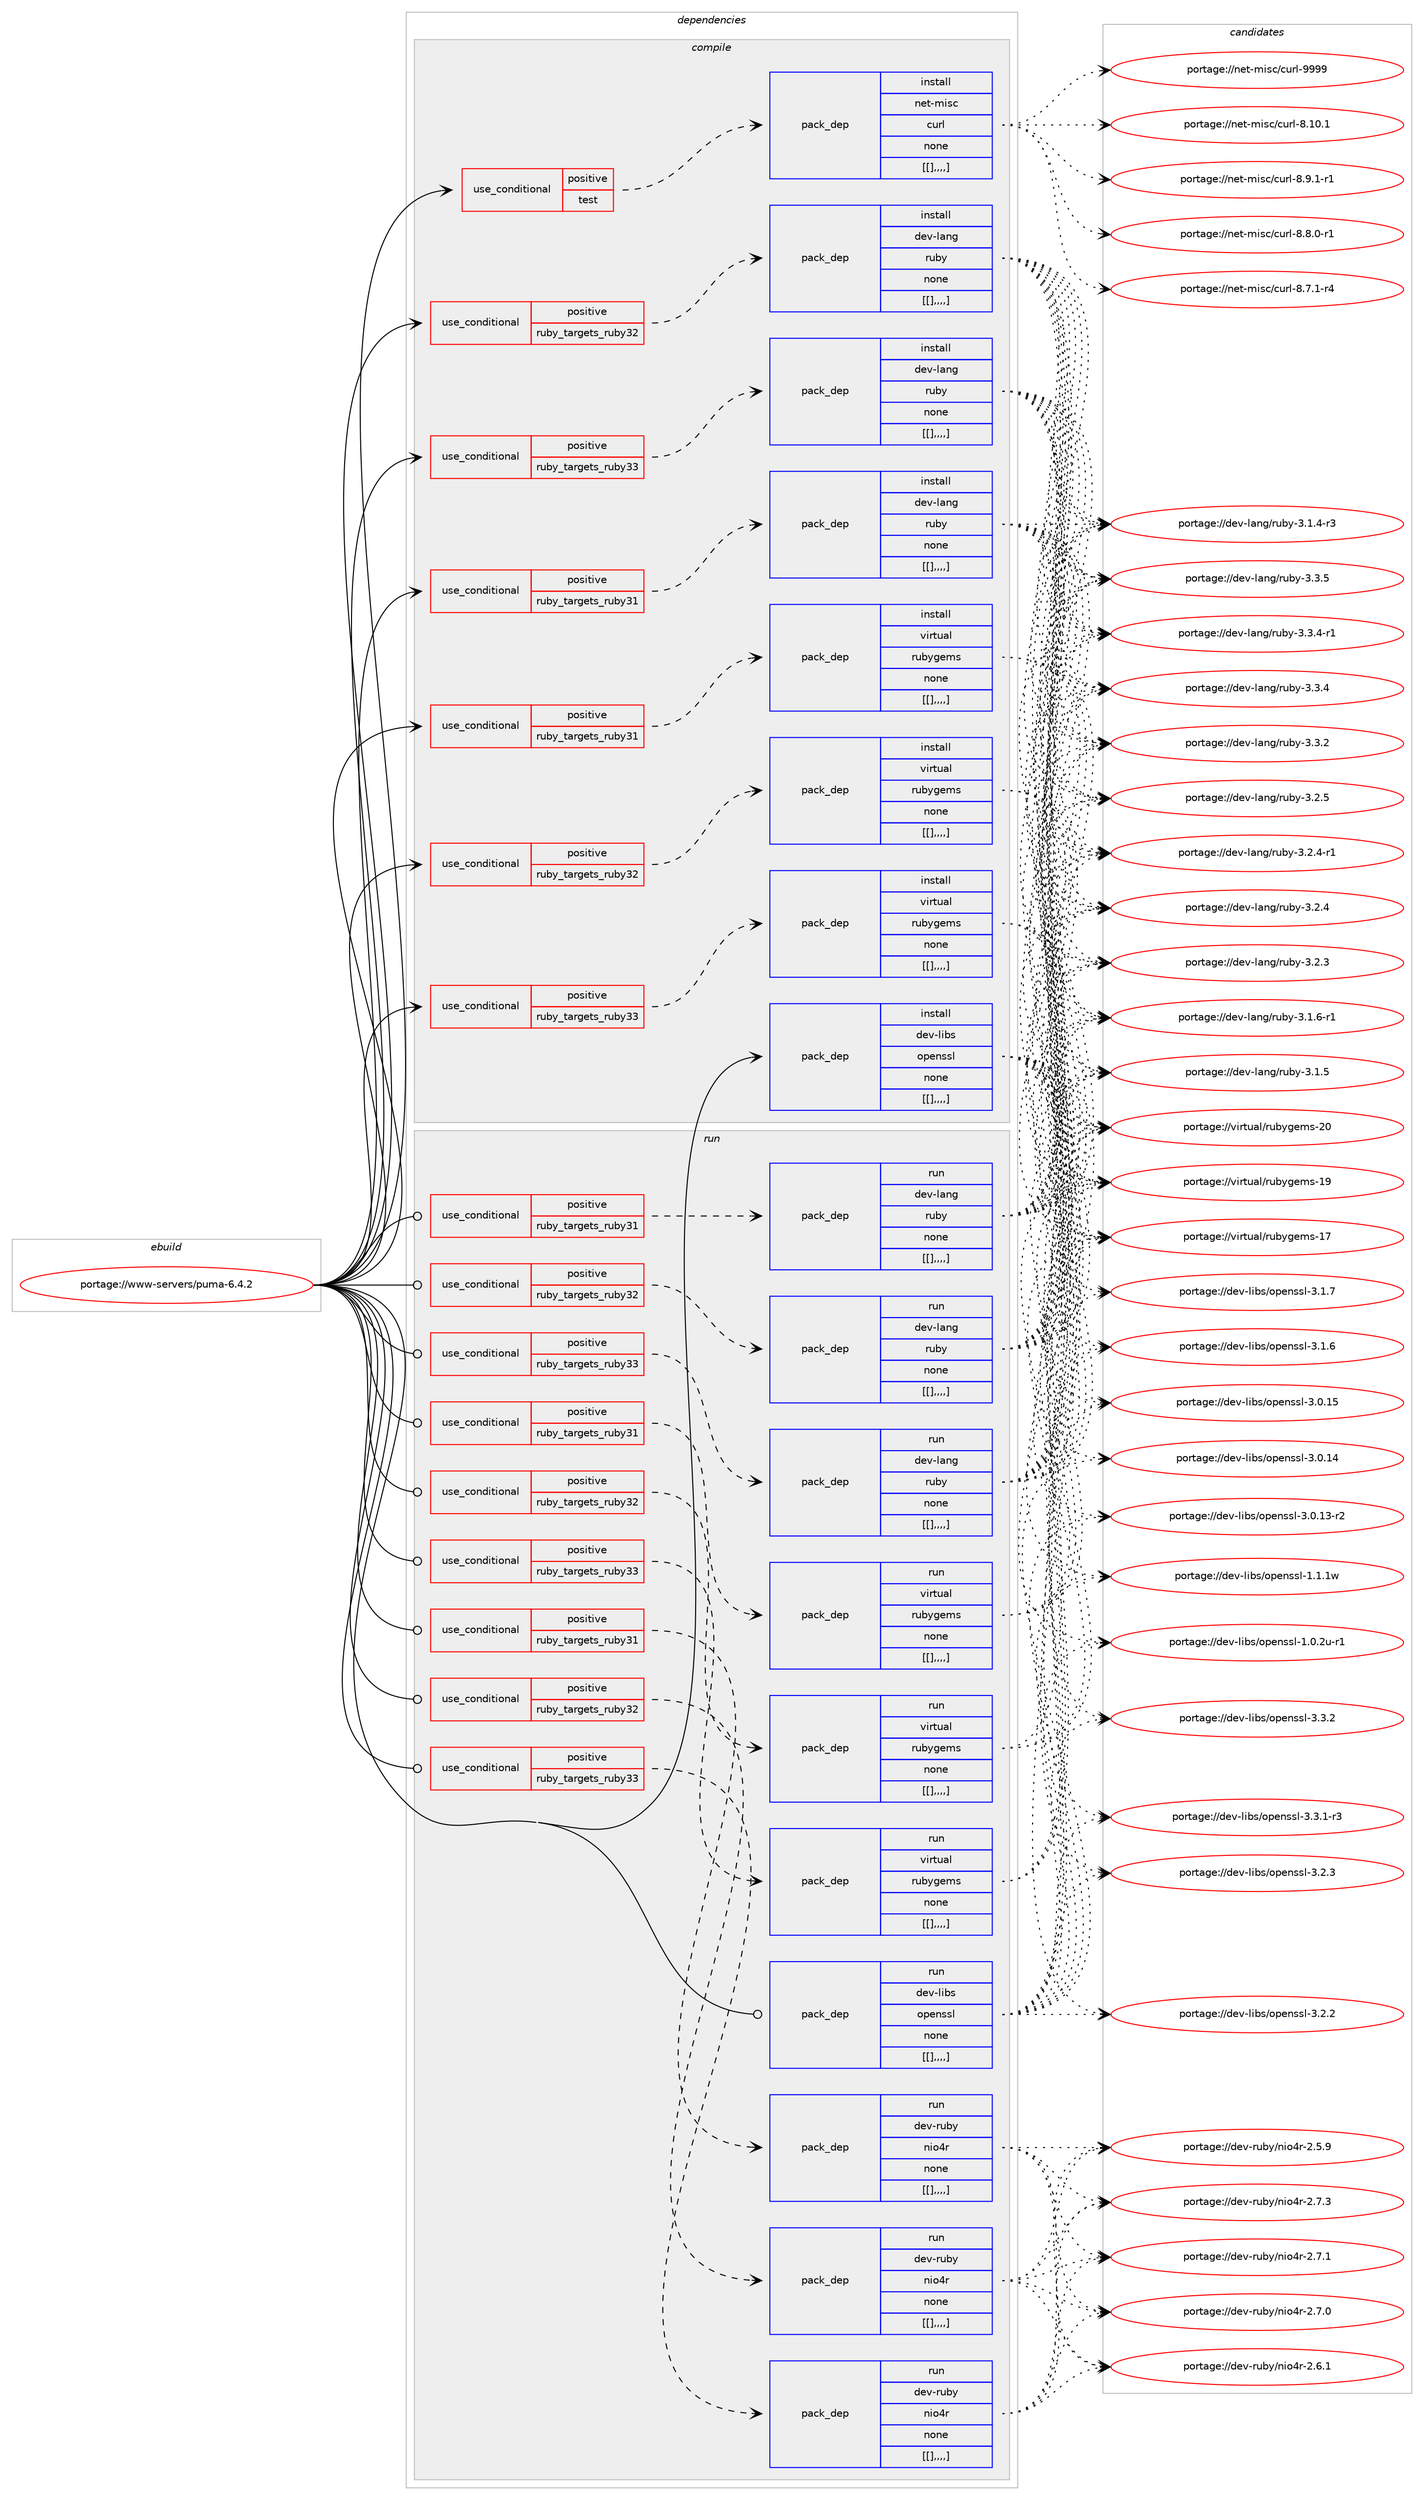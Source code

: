 digraph prolog {

# *************
# Graph options
# *************

newrank=true;
concentrate=true;
compound=true;
graph [rankdir=LR,fontname=Helvetica,fontsize=10,ranksep=1.5];#, ranksep=2.5, nodesep=0.2];
edge  [arrowhead=vee];
node  [fontname=Helvetica,fontsize=10];

# **********
# The ebuild
# **********

subgraph cluster_leftcol {
color=gray;
label=<<i>ebuild</i>>;
id [label="portage://www-servers/puma-6.4.2", color=red, width=4, href="../www-servers/puma-6.4.2.svg"];
}

# ****************
# The dependencies
# ****************

subgraph cluster_midcol {
color=gray;
label=<<i>dependencies</i>>;
subgraph cluster_compile {
fillcolor="#eeeeee";
style=filled;
label=<<i>compile</i>>;
subgraph cond126258 {
dependency467901 [label=<<TABLE BORDER="0" CELLBORDER="1" CELLSPACING="0" CELLPADDING="4"><TR><TD ROWSPAN="3" CELLPADDING="10">use_conditional</TD></TR><TR><TD>positive</TD></TR><TR><TD>ruby_targets_ruby31</TD></TR></TABLE>>, shape=none, color=red];
subgraph pack338246 {
dependency467902 [label=<<TABLE BORDER="0" CELLBORDER="1" CELLSPACING="0" CELLPADDING="4" WIDTH="220"><TR><TD ROWSPAN="6" CELLPADDING="30">pack_dep</TD></TR><TR><TD WIDTH="110">install</TD></TR><TR><TD>dev-lang</TD></TR><TR><TD>ruby</TD></TR><TR><TD>none</TD></TR><TR><TD>[[],,,,]</TD></TR></TABLE>>, shape=none, color=blue];
}
dependency467901:e -> dependency467902:w [weight=20,style="dashed",arrowhead="vee"];
}
id:e -> dependency467901:w [weight=20,style="solid",arrowhead="vee"];
subgraph cond126259 {
dependency467903 [label=<<TABLE BORDER="0" CELLBORDER="1" CELLSPACING="0" CELLPADDING="4"><TR><TD ROWSPAN="3" CELLPADDING="10">use_conditional</TD></TR><TR><TD>positive</TD></TR><TR><TD>ruby_targets_ruby31</TD></TR></TABLE>>, shape=none, color=red];
subgraph pack338247 {
dependency467904 [label=<<TABLE BORDER="0" CELLBORDER="1" CELLSPACING="0" CELLPADDING="4" WIDTH="220"><TR><TD ROWSPAN="6" CELLPADDING="30">pack_dep</TD></TR><TR><TD WIDTH="110">install</TD></TR><TR><TD>virtual</TD></TR><TR><TD>rubygems</TD></TR><TR><TD>none</TD></TR><TR><TD>[[],,,,]</TD></TR></TABLE>>, shape=none, color=blue];
}
dependency467903:e -> dependency467904:w [weight=20,style="dashed",arrowhead="vee"];
}
id:e -> dependency467903:w [weight=20,style="solid",arrowhead="vee"];
subgraph cond126260 {
dependency467905 [label=<<TABLE BORDER="0" CELLBORDER="1" CELLSPACING="0" CELLPADDING="4"><TR><TD ROWSPAN="3" CELLPADDING="10">use_conditional</TD></TR><TR><TD>positive</TD></TR><TR><TD>ruby_targets_ruby32</TD></TR></TABLE>>, shape=none, color=red];
subgraph pack338248 {
dependency467906 [label=<<TABLE BORDER="0" CELLBORDER="1" CELLSPACING="0" CELLPADDING="4" WIDTH="220"><TR><TD ROWSPAN="6" CELLPADDING="30">pack_dep</TD></TR><TR><TD WIDTH="110">install</TD></TR><TR><TD>dev-lang</TD></TR><TR><TD>ruby</TD></TR><TR><TD>none</TD></TR><TR><TD>[[],,,,]</TD></TR></TABLE>>, shape=none, color=blue];
}
dependency467905:e -> dependency467906:w [weight=20,style="dashed",arrowhead="vee"];
}
id:e -> dependency467905:w [weight=20,style="solid",arrowhead="vee"];
subgraph cond126261 {
dependency467907 [label=<<TABLE BORDER="0" CELLBORDER="1" CELLSPACING="0" CELLPADDING="4"><TR><TD ROWSPAN="3" CELLPADDING="10">use_conditional</TD></TR><TR><TD>positive</TD></TR><TR><TD>ruby_targets_ruby32</TD></TR></TABLE>>, shape=none, color=red];
subgraph pack338249 {
dependency467908 [label=<<TABLE BORDER="0" CELLBORDER="1" CELLSPACING="0" CELLPADDING="4" WIDTH="220"><TR><TD ROWSPAN="6" CELLPADDING="30">pack_dep</TD></TR><TR><TD WIDTH="110">install</TD></TR><TR><TD>virtual</TD></TR><TR><TD>rubygems</TD></TR><TR><TD>none</TD></TR><TR><TD>[[],,,,]</TD></TR></TABLE>>, shape=none, color=blue];
}
dependency467907:e -> dependency467908:w [weight=20,style="dashed",arrowhead="vee"];
}
id:e -> dependency467907:w [weight=20,style="solid",arrowhead="vee"];
subgraph cond126262 {
dependency467909 [label=<<TABLE BORDER="0" CELLBORDER="1" CELLSPACING="0" CELLPADDING="4"><TR><TD ROWSPAN="3" CELLPADDING="10">use_conditional</TD></TR><TR><TD>positive</TD></TR><TR><TD>ruby_targets_ruby33</TD></TR></TABLE>>, shape=none, color=red];
subgraph pack338250 {
dependency467910 [label=<<TABLE BORDER="0" CELLBORDER="1" CELLSPACING="0" CELLPADDING="4" WIDTH="220"><TR><TD ROWSPAN="6" CELLPADDING="30">pack_dep</TD></TR><TR><TD WIDTH="110">install</TD></TR><TR><TD>dev-lang</TD></TR><TR><TD>ruby</TD></TR><TR><TD>none</TD></TR><TR><TD>[[],,,,]</TD></TR></TABLE>>, shape=none, color=blue];
}
dependency467909:e -> dependency467910:w [weight=20,style="dashed",arrowhead="vee"];
}
id:e -> dependency467909:w [weight=20,style="solid",arrowhead="vee"];
subgraph cond126263 {
dependency467911 [label=<<TABLE BORDER="0" CELLBORDER="1" CELLSPACING="0" CELLPADDING="4"><TR><TD ROWSPAN="3" CELLPADDING="10">use_conditional</TD></TR><TR><TD>positive</TD></TR><TR><TD>ruby_targets_ruby33</TD></TR></TABLE>>, shape=none, color=red];
subgraph pack338251 {
dependency467912 [label=<<TABLE BORDER="0" CELLBORDER="1" CELLSPACING="0" CELLPADDING="4" WIDTH="220"><TR><TD ROWSPAN="6" CELLPADDING="30">pack_dep</TD></TR><TR><TD WIDTH="110">install</TD></TR><TR><TD>virtual</TD></TR><TR><TD>rubygems</TD></TR><TR><TD>none</TD></TR><TR><TD>[[],,,,]</TD></TR></TABLE>>, shape=none, color=blue];
}
dependency467911:e -> dependency467912:w [weight=20,style="dashed",arrowhead="vee"];
}
id:e -> dependency467911:w [weight=20,style="solid",arrowhead="vee"];
subgraph cond126264 {
dependency467913 [label=<<TABLE BORDER="0" CELLBORDER="1" CELLSPACING="0" CELLPADDING="4"><TR><TD ROWSPAN="3" CELLPADDING="10">use_conditional</TD></TR><TR><TD>positive</TD></TR><TR><TD>test</TD></TR></TABLE>>, shape=none, color=red];
subgraph pack338252 {
dependency467914 [label=<<TABLE BORDER="0" CELLBORDER="1" CELLSPACING="0" CELLPADDING="4" WIDTH="220"><TR><TD ROWSPAN="6" CELLPADDING="30">pack_dep</TD></TR><TR><TD WIDTH="110">install</TD></TR><TR><TD>net-misc</TD></TR><TR><TD>curl</TD></TR><TR><TD>none</TD></TR><TR><TD>[[],,,,]</TD></TR></TABLE>>, shape=none, color=blue];
}
dependency467913:e -> dependency467914:w [weight=20,style="dashed",arrowhead="vee"];
}
id:e -> dependency467913:w [weight=20,style="solid",arrowhead="vee"];
subgraph pack338253 {
dependency467915 [label=<<TABLE BORDER="0" CELLBORDER="1" CELLSPACING="0" CELLPADDING="4" WIDTH="220"><TR><TD ROWSPAN="6" CELLPADDING="30">pack_dep</TD></TR><TR><TD WIDTH="110">install</TD></TR><TR><TD>dev-libs</TD></TR><TR><TD>openssl</TD></TR><TR><TD>none</TD></TR><TR><TD>[[],,,,]</TD></TR></TABLE>>, shape=none, color=blue];
}
id:e -> dependency467915:w [weight=20,style="solid",arrowhead="vee"];
}
subgraph cluster_compileandrun {
fillcolor="#eeeeee";
style=filled;
label=<<i>compile and run</i>>;
}
subgraph cluster_run {
fillcolor="#eeeeee";
style=filled;
label=<<i>run</i>>;
subgraph cond126265 {
dependency467916 [label=<<TABLE BORDER="0" CELLBORDER="1" CELLSPACING="0" CELLPADDING="4"><TR><TD ROWSPAN="3" CELLPADDING="10">use_conditional</TD></TR><TR><TD>positive</TD></TR><TR><TD>ruby_targets_ruby31</TD></TR></TABLE>>, shape=none, color=red];
subgraph pack338254 {
dependency467917 [label=<<TABLE BORDER="0" CELLBORDER="1" CELLSPACING="0" CELLPADDING="4" WIDTH="220"><TR><TD ROWSPAN="6" CELLPADDING="30">pack_dep</TD></TR><TR><TD WIDTH="110">run</TD></TR><TR><TD>dev-lang</TD></TR><TR><TD>ruby</TD></TR><TR><TD>none</TD></TR><TR><TD>[[],,,,]</TD></TR></TABLE>>, shape=none, color=blue];
}
dependency467916:e -> dependency467917:w [weight=20,style="dashed",arrowhead="vee"];
}
id:e -> dependency467916:w [weight=20,style="solid",arrowhead="odot"];
subgraph cond126266 {
dependency467918 [label=<<TABLE BORDER="0" CELLBORDER="1" CELLSPACING="0" CELLPADDING="4"><TR><TD ROWSPAN="3" CELLPADDING="10">use_conditional</TD></TR><TR><TD>positive</TD></TR><TR><TD>ruby_targets_ruby31</TD></TR></TABLE>>, shape=none, color=red];
subgraph pack338255 {
dependency467919 [label=<<TABLE BORDER="0" CELLBORDER="1" CELLSPACING="0" CELLPADDING="4" WIDTH="220"><TR><TD ROWSPAN="6" CELLPADDING="30">pack_dep</TD></TR><TR><TD WIDTH="110">run</TD></TR><TR><TD>dev-ruby</TD></TR><TR><TD>nio4r</TD></TR><TR><TD>none</TD></TR><TR><TD>[[],,,,]</TD></TR></TABLE>>, shape=none, color=blue];
}
dependency467918:e -> dependency467919:w [weight=20,style="dashed",arrowhead="vee"];
}
id:e -> dependency467918:w [weight=20,style="solid",arrowhead="odot"];
subgraph cond126267 {
dependency467920 [label=<<TABLE BORDER="0" CELLBORDER="1" CELLSPACING="0" CELLPADDING="4"><TR><TD ROWSPAN="3" CELLPADDING="10">use_conditional</TD></TR><TR><TD>positive</TD></TR><TR><TD>ruby_targets_ruby31</TD></TR></TABLE>>, shape=none, color=red];
subgraph pack338256 {
dependency467921 [label=<<TABLE BORDER="0" CELLBORDER="1" CELLSPACING="0" CELLPADDING="4" WIDTH="220"><TR><TD ROWSPAN="6" CELLPADDING="30">pack_dep</TD></TR><TR><TD WIDTH="110">run</TD></TR><TR><TD>virtual</TD></TR><TR><TD>rubygems</TD></TR><TR><TD>none</TD></TR><TR><TD>[[],,,,]</TD></TR></TABLE>>, shape=none, color=blue];
}
dependency467920:e -> dependency467921:w [weight=20,style="dashed",arrowhead="vee"];
}
id:e -> dependency467920:w [weight=20,style="solid",arrowhead="odot"];
subgraph cond126268 {
dependency467922 [label=<<TABLE BORDER="0" CELLBORDER="1" CELLSPACING="0" CELLPADDING="4"><TR><TD ROWSPAN="3" CELLPADDING="10">use_conditional</TD></TR><TR><TD>positive</TD></TR><TR><TD>ruby_targets_ruby32</TD></TR></TABLE>>, shape=none, color=red];
subgraph pack338257 {
dependency467923 [label=<<TABLE BORDER="0" CELLBORDER="1" CELLSPACING="0" CELLPADDING="4" WIDTH="220"><TR><TD ROWSPAN="6" CELLPADDING="30">pack_dep</TD></TR><TR><TD WIDTH="110">run</TD></TR><TR><TD>dev-lang</TD></TR><TR><TD>ruby</TD></TR><TR><TD>none</TD></TR><TR><TD>[[],,,,]</TD></TR></TABLE>>, shape=none, color=blue];
}
dependency467922:e -> dependency467923:w [weight=20,style="dashed",arrowhead="vee"];
}
id:e -> dependency467922:w [weight=20,style="solid",arrowhead="odot"];
subgraph cond126269 {
dependency467924 [label=<<TABLE BORDER="0" CELLBORDER="1" CELLSPACING="0" CELLPADDING="4"><TR><TD ROWSPAN="3" CELLPADDING="10">use_conditional</TD></TR><TR><TD>positive</TD></TR><TR><TD>ruby_targets_ruby32</TD></TR></TABLE>>, shape=none, color=red];
subgraph pack338258 {
dependency467925 [label=<<TABLE BORDER="0" CELLBORDER="1" CELLSPACING="0" CELLPADDING="4" WIDTH="220"><TR><TD ROWSPAN="6" CELLPADDING="30">pack_dep</TD></TR><TR><TD WIDTH="110">run</TD></TR><TR><TD>dev-ruby</TD></TR><TR><TD>nio4r</TD></TR><TR><TD>none</TD></TR><TR><TD>[[],,,,]</TD></TR></TABLE>>, shape=none, color=blue];
}
dependency467924:e -> dependency467925:w [weight=20,style="dashed",arrowhead="vee"];
}
id:e -> dependency467924:w [weight=20,style="solid",arrowhead="odot"];
subgraph cond126270 {
dependency467926 [label=<<TABLE BORDER="0" CELLBORDER="1" CELLSPACING="0" CELLPADDING="4"><TR><TD ROWSPAN="3" CELLPADDING="10">use_conditional</TD></TR><TR><TD>positive</TD></TR><TR><TD>ruby_targets_ruby32</TD></TR></TABLE>>, shape=none, color=red];
subgraph pack338259 {
dependency467927 [label=<<TABLE BORDER="0" CELLBORDER="1" CELLSPACING="0" CELLPADDING="4" WIDTH="220"><TR><TD ROWSPAN="6" CELLPADDING="30">pack_dep</TD></TR><TR><TD WIDTH="110">run</TD></TR><TR><TD>virtual</TD></TR><TR><TD>rubygems</TD></TR><TR><TD>none</TD></TR><TR><TD>[[],,,,]</TD></TR></TABLE>>, shape=none, color=blue];
}
dependency467926:e -> dependency467927:w [weight=20,style="dashed",arrowhead="vee"];
}
id:e -> dependency467926:w [weight=20,style="solid",arrowhead="odot"];
subgraph cond126271 {
dependency467928 [label=<<TABLE BORDER="0" CELLBORDER="1" CELLSPACING="0" CELLPADDING="4"><TR><TD ROWSPAN="3" CELLPADDING="10">use_conditional</TD></TR><TR><TD>positive</TD></TR><TR><TD>ruby_targets_ruby33</TD></TR></TABLE>>, shape=none, color=red];
subgraph pack338260 {
dependency467929 [label=<<TABLE BORDER="0" CELLBORDER="1" CELLSPACING="0" CELLPADDING="4" WIDTH="220"><TR><TD ROWSPAN="6" CELLPADDING="30">pack_dep</TD></TR><TR><TD WIDTH="110">run</TD></TR><TR><TD>dev-lang</TD></TR><TR><TD>ruby</TD></TR><TR><TD>none</TD></TR><TR><TD>[[],,,,]</TD></TR></TABLE>>, shape=none, color=blue];
}
dependency467928:e -> dependency467929:w [weight=20,style="dashed",arrowhead="vee"];
}
id:e -> dependency467928:w [weight=20,style="solid",arrowhead="odot"];
subgraph cond126272 {
dependency467930 [label=<<TABLE BORDER="0" CELLBORDER="1" CELLSPACING="0" CELLPADDING="4"><TR><TD ROWSPAN="3" CELLPADDING="10">use_conditional</TD></TR><TR><TD>positive</TD></TR><TR><TD>ruby_targets_ruby33</TD></TR></TABLE>>, shape=none, color=red];
subgraph pack338261 {
dependency467931 [label=<<TABLE BORDER="0" CELLBORDER="1" CELLSPACING="0" CELLPADDING="4" WIDTH="220"><TR><TD ROWSPAN="6" CELLPADDING="30">pack_dep</TD></TR><TR><TD WIDTH="110">run</TD></TR><TR><TD>dev-ruby</TD></TR><TR><TD>nio4r</TD></TR><TR><TD>none</TD></TR><TR><TD>[[],,,,]</TD></TR></TABLE>>, shape=none, color=blue];
}
dependency467930:e -> dependency467931:w [weight=20,style="dashed",arrowhead="vee"];
}
id:e -> dependency467930:w [weight=20,style="solid",arrowhead="odot"];
subgraph cond126273 {
dependency467932 [label=<<TABLE BORDER="0" CELLBORDER="1" CELLSPACING="0" CELLPADDING="4"><TR><TD ROWSPAN="3" CELLPADDING="10">use_conditional</TD></TR><TR><TD>positive</TD></TR><TR><TD>ruby_targets_ruby33</TD></TR></TABLE>>, shape=none, color=red];
subgraph pack338262 {
dependency467933 [label=<<TABLE BORDER="0" CELLBORDER="1" CELLSPACING="0" CELLPADDING="4" WIDTH="220"><TR><TD ROWSPAN="6" CELLPADDING="30">pack_dep</TD></TR><TR><TD WIDTH="110">run</TD></TR><TR><TD>virtual</TD></TR><TR><TD>rubygems</TD></TR><TR><TD>none</TD></TR><TR><TD>[[],,,,]</TD></TR></TABLE>>, shape=none, color=blue];
}
dependency467932:e -> dependency467933:w [weight=20,style="dashed",arrowhead="vee"];
}
id:e -> dependency467932:w [weight=20,style="solid",arrowhead="odot"];
subgraph pack338263 {
dependency467934 [label=<<TABLE BORDER="0" CELLBORDER="1" CELLSPACING="0" CELLPADDING="4" WIDTH="220"><TR><TD ROWSPAN="6" CELLPADDING="30">pack_dep</TD></TR><TR><TD WIDTH="110">run</TD></TR><TR><TD>dev-libs</TD></TR><TR><TD>openssl</TD></TR><TR><TD>none</TD></TR><TR><TD>[[],,,,]</TD></TR></TABLE>>, shape=none, color=blue];
}
id:e -> dependency467934:w [weight=20,style="solid",arrowhead="odot"];
}
}

# **************
# The candidates
# **************

subgraph cluster_choices {
rank=same;
color=gray;
label=<<i>candidates</i>>;

subgraph choice338246 {
color=black;
nodesep=1;
choice10010111845108971101034711411798121455146514653 [label="portage://dev-lang/ruby-3.3.5", color=red, width=4,href="../dev-lang/ruby-3.3.5.svg"];
choice100101118451089711010347114117981214551465146524511449 [label="portage://dev-lang/ruby-3.3.4-r1", color=red, width=4,href="../dev-lang/ruby-3.3.4-r1.svg"];
choice10010111845108971101034711411798121455146514652 [label="portage://dev-lang/ruby-3.3.4", color=red, width=4,href="../dev-lang/ruby-3.3.4.svg"];
choice10010111845108971101034711411798121455146514650 [label="portage://dev-lang/ruby-3.3.2", color=red, width=4,href="../dev-lang/ruby-3.3.2.svg"];
choice10010111845108971101034711411798121455146504653 [label="portage://dev-lang/ruby-3.2.5", color=red, width=4,href="../dev-lang/ruby-3.2.5.svg"];
choice100101118451089711010347114117981214551465046524511449 [label="portage://dev-lang/ruby-3.2.4-r1", color=red, width=4,href="../dev-lang/ruby-3.2.4-r1.svg"];
choice10010111845108971101034711411798121455146504652 [label="portage://dev-lang/ruby-3.2.4", color=red, width=4,href="../dev-lang/ruby-3.2.4.svg"];
choice10010111845108971101034711411798121455146504651 [label="portage://dev-lang/ruby-3.2.3", color=red, width=4,href="../dev-lang/ruby-3.2.3.svg"];
choice100101118451089711010347114117981214551464946544511449 [label="portage://dev-lang/ruby-3.1.6-r1", color=red, width=4,href="../dev-lang/ruby-3.1.6-r1.svg"];
choice10010111845108971101034711411798121455146494653 [label="portage://dev-lang/ruby-3.1.5", color=red, width=4,href="../dev-lang/ruby-3.1.5.svg"];
choice100101118451089711010347114117981214551464946524511451 [label="portage://dev-lang/ruby-3.1.4-r3", color=red, width=4,href="../dev-lang/ruby-3.1.4-r3.svg"];
dependency467902:e -> choice10010111845108971101034711411798121455146514653:w [style=dotted,weight="100"];
dependency467902:e -> choice100101118451089711010347114117981214551465146524511449:w [style=dotted,weight="100"];
dependency467902:e -> choice10010111845108971101034711411798121455146514652:w [style=dotted,weight="100"];
dependency467902:e -> choice10010111845108971101034711411798121455146514650:w [style=dotted,weight="100"];
dependency467902:e -> choice10010111845108971101034711411798121455146504653:w [style=dotted,weight="100"];
dependency467902:e -> choice100101118451089711010347114117981214551465046524511449:w [style=dotted,weight="100"];
dependency467902:e -> choice10010111845108971101034711411798121455146504652:w [style=dotted,weight="100"];
dependency467902:e -> choice10010111845108971101034711411798121455146504651:w [style=dotted,weight="100"];
dependency467902:e -> choice100101118451089711010347114117981214551464946544511449:w [style=dotted,weight="100"];
dependency467902:e -> choice10010111845108971101034711411798121455146494653:w [style=dotted,weight="100"];
dependency467902:e -> choice100101118451089711010347114117981214551464946524511451:w [style=dotted,weight="100"];
}
subgraph choice338247 {
color=black;
nodesep=1;
choice118105114116117971084711411798121103101109115455048 [label="portage://virtual/rubygems-20", color=red, width=4,href="../virtual/rubygems-20.svg"];
choice118105114116117971084711411798121103101109115454957 [label="portage://virtual/rubygems-19", color=red, width=4,href="../virtual/rubygems-19.svg"];
choice118105114116117971084711411798121103101109115454955 [label="portage://virtual/rubygems-17", color=red, width=4,href="../virtual/rubygems-17.svg"];
dependency467904:e -> choice118105114116117971084711411798121103101109115455048:w [style=dotted,weight="100"];
dependency467904:e -> choice118105114116117971084711411798121103101109115454957:w [style=dotted,weight="100"];
dependency467904:e -> choice118105114116117971084711411798121103101109115454955:w [style=dotted,weight="100"];
}
subgraph choice338248 {
color=black;
nodesep=1;
choice10010111845108971101034711411798121455146514653 [label="portage://dev-lang/ruby-3.3.5", color=red, width=4,href="../dev-lang/ruby-3.3.5.svg"];
choice100101118451089711010347114117981214551465146524511449 [label="portage://dev-lang/ruby-3.3.4-r1", color=red, width=4,href="../dev-lang/ruby-3.3.4-r1.svg"];
choice10010111845108971101034711411798121455146514652 [label="portage://dev-lang/ruby-3.3.4", color=red, width=4,href="../dev-lang/ruby-3.3.4.svg"];
choice10010111845108971101034711411798121455146514650 [label="portage://dev-lang/ruby-3.3.2", color=red, width=4,href="../dev-lang/ruby-3.3.2.svg"];
choice10010111845108971101034711411798121455146504653 [label="portage://dev-lang/ruby-3.2.5", color=red, width=4,href="../dev-lang/ruby-3.2.5.svg"];
choice100101118451089711010347114117981214551465046524511449 [label="portage://dev-lang/ruby-3.2.4-r1", color=red, width=4,href="../dev-lang/ruby-3.2.4-r1.svg"];
choice10010111845108971101034711411798121455146504652 [label="portage://dev-lang/ruby-3.2.4", color=red, width=4,href="../dev-lang/ruby-3.2.4.svg"];
choice10010111845108971101034711411798121455146504651 [label="portage://dev-lang/ruby-3.2.3", color=red, width=4,href="../dev-lang/ruby-3.2.3.svg"];
choice100101118451089711010347114117981214551464946544511449 [label="portage://dev-lang/ruby-3.1.6-r1", color=red, width=4,href="../dev-lang/ruby-3.1.6-r1.svg"];
choice10010111845108971101034711411798121455146494653 [label="portage://dev-lang/ruby-3.1.5", color=red, width=4,href="../dev-lang/ruby-3.1.5.svg"];
choice100101118451089711010347114117981214551464946524511451 [label="portage://dev-lang/ruby-3.1.4-r3", color=red, width=4,href="../dev-lang/ruby-3.1.4-r3.svg"];
dependency467906:e -> choice10010111845108971101034711411798121455146514653:w [style=dotted,weight="100"];
dependency467906:e -> choice100101118451089711010347114117981214551465146524511449:w [style=dotted,weight="100"];
dependency467906:e -> choice10010111845108971101034711411798121455146514652:w [style=dotted,weight="100"];
dependency467906:e -> choice10010111845108971101034711411798121455146514650:w [style=dotted,weight="100"];
dependency467906:e -> choice10010111845108971101034711411798121455146504653:w [style=dotted,weight="100"];
dependency467906:e -> choice100101118451089711010347114117981214551465046524511449:w [style=dotted,weight="100"];
dependency467906:e -> choice10010111845108971101034711411798121455146504652:w [style=dotted,weight="100"];
dependency467906:e -> choice10010111845108971101034711411798121455146504651:w [style=dotted,weight="100"];
dependency467906:e -> choice100101118451089711010347114117981214551464946544511449:w [style=dotted,weight="100"];
dependency467906:e -> choice10010111845108971101034711411798121455146494653:w [style=dotted,weight="100"];
dependency467906:e -> choice100101118451089711010347114117981214551464946524511451:w [style=dotted,weight="100"];
}
subgraph choice338249 {
color=black;
nodesep=1;
choice118105114116117971084711411798121103101109115455048 [label="portage://virtual/rubygems-20", color=red, width=4,href="../virtual/rubygems-20.svg"];
choice118105114116117971084711411798121103101109115454957 [label="portage://virtual/rubygems-19", color=red, width=4,href="../virtual/rubygems-19.svg"];
choice118105114116117971084711411798121103101109115454955 [label="portage://virtual/rubygems-17", color=red, width=4,href="../virtual/rubygems-17.svg"];
dependency467908:e -> choice118105114116117971084711411798121103101109115455048:w [style=dotted,weight="100"];
dependency467908:e -> choice118105114116117971084711411798121103101109115454957:w [style=dotted,weight="100"];
dependency467908:e -> choice118105114116117971084711411798121103101109115454955:w [style=dotted,weight="100"];
}
subgraph choice338250 {
color=black;
nodesep=1;
choice10010111845108971101034711411798121455146514653 [label="portage://dev-lang/ruby-3.3.5", color=red, width=4,href="../dev-lang/ruby-3.3.5.svg"];
choice100101118451089711010347114117981214551465146524511449 [label="portage://dev-lang/ruby-3.3.4-r1", color=red, width=4,href="../dev-lang/ruby-3.3.4-r1.svg"];
choice10010111845108971101034711411798121455146514652 [label="portage://dev-lang/ruby-3.3.4", color=red, width=4,href="../dev-lang/ruby-3.3.4.svg"];
choice10010111845108971101034711411798121455146514650 [label="portage://dev-lang/ruby-3.3.2", color=red, width=4,href="../dev-lang/ruby-3.3.2.svg"];
choice10010111845108971101034711411798121455146504653 [label="portage://dev-lang/ruby-3.2.5", color=red, width=4,href="../dev-lang/ruby-3.2.5.svg"];
choice100101118451089711010347114117981214551465046524511449 [label="portage://dev-lang/ruby-3.2.4-r1", color=red, width=4,href="../dev-lang/ruby-3.2.4-r1.svg"];
choice10010111845108971101034711411798121455146504652 [label="portage://dev-lang/ruby-3.2.4", color=red, width=4,href="../dev-lang/ruby-3.2.4.svg"];
choice10010111845108971101034711411798121455146504651 [label="portage://dev-lang/ruby-3.2.3", color=red, width=4,href="../dev-lang/ruby-3.2.3.svg"];
choice100101118451089711010347114117981214551464946544511449 [label="portage://dev-lang/ruby-3.1.6-r1", color=red, width=4,href="../dev-lang/ruby-3.1.6-r1.svg"];
choice10010111845108971101034711411798121455146494653 [label="portage://dev-lang/ruby-3.1.5", color=red, width=4,href="../dev-lang/ruby-3.1.5.svg"];
choice100101118451089711010347114117981214551464946524511451 [label="portage://dev-lang/ruby-3.1.4-r3", color=red, width=4,href="../dev-lang/ruby-3.1.4-r3.svg"];
dependency467910:e -> choice10010111845108971101034711411798121455146514653:w [style=dotted,weight="100"];
dependency467910:e -> choice100101118451089711010347114117981214551465146524511449:w [style=dotted,weight="100"];
dependency467910:e -> choice10010111845108971101034711411798121455146514652:w [style=dotted,weight="100"];
dependency467910:e -> choice10010111845108971101034711411798121455146514650:w [style=dotted,weight="100"];
dependency467910:e -> choice10010111845108971101034711411798121455146504653:w [style=dotted,weight="100"];
dependency467910:e -> choice100101118451089711010347114117981214551465046524511449:w [style=dotted,weight="100"];
dependency467910:e -> choice10010111845108971101034711411798121455146504652:w [style=dotted,weight="100"];
dependency467910:e -> choice10010111845108971101034711411798121455146504651:w [style=dotted,weight="100"];
dependency467910:e -> choice100101118451089711010347114117981214551464946544511449:w [style=dotted,weight="100"];
dependency467910:e -> choice10010111845108971101034711411798121455146494653:w [style=dotted,weight="100"];
dependency467910:e -> choice100101118451089711010347114117981214551464946524511451:w [style=dotted,weight="100"];
}
subgraph choice338251 {
color=black;
nodesep=1;
choice118105114116117971084711411798121103101109115455048 [label="portage://virtual/rubygems-20", color=red, width=4,href="../virtual/rubygems-20.svg"];
choice118105114116117971084711411798121103101109115454957 [label="portage://virtual/rubygems-19", color=red, width=4,href="../virtual/rubygems-19.svg"];
choice118105114116117971084711411798121103101109115454955 [label="portage://virtual/rubygems-17", color=red, width=4,href="../virtual/rubygems-17.svg"];
dependency467912:e -> choice118105114116117971084711411798121103101109115455048:w [style=dotted,weight="100"];
dependency467912:e -> choice118105114116117971084711411798121103101109115454957:w [style=dotted,weight="100"];
dependency467912:e -> choice118105114116117971084711411798121103101109115454955:w [style=dotted,weight="100"];
}
subgraph choice338252 {
color=black;
nodesep=1;
choice110101116451091051159947991171141084557575757 [label="portage://net-misc/curl-9999", color=red, width=4,href="../net-misc/curl-9999.svg"];
choice1101011164510910511599479911711410845564649484649 [label="portage://net-misc/curl-8.10.1", color=red, width=4,href="../net-misc/curl-8.10.1.svg"];
choice110101116451091051159947991171141084556465746494511449 [label="portage://net-misc/curl-8.9.1-r1", color=red, width=4,href="../net-misc/curl-8.9.1-r1.svg"];
choice110101116451091051159947991171141084556465646484511449 [label="portage://net-misc/curl-8.8.0-r1", color=red, width=4,href="../net-misc/curl-8.8.0-r1.svg"];
choice110101116451091051159947991171141084556465546494511452 [label="portage://net-misc/curl-8.7.1-r4", color=red, width=4,href="../net-misc/curl-8.7.1-r4.svg"];
dependency467914:e -> choice110101116451091051159947991171141084557575757:w [style=dotted,weight="100"];
dependency467914:e -> choice1101011164510910511599479911711410845564649484649:w [style=dotted,weight="100"];
dependency467914:e -> choice110101116451091051159947991171141084556465746494511449:w [style=dotted,weight="100"];
dependency467914:e -> choice110101116451091051159947991171141084556465646484511449:w [style=dotted,weight="100"];
dependency467914:e -> choice110101116451091051159947991171141084556465546494511452:w [style=dotted,weight="100"];
}
subgraph choice338253 {
color=black;
nodesep=1;
choice100101118451081059811547111112101110115115108455146514650 [label="portage://dev-libs/openssl-3.3.2", color=red, width=4,href="../dev-libs/openssl-3.3.2.svg"];
choice1001011184510810598115471111121011101151151084551465146494511451 [label="portage://dev-libs/openssl-3.3.1-r3", color=red, width=4,href="../dev-libs/openssl-3.3.1-r3.svg"];
choice100101118451081059811547111112101110115115108455146504651 [label="portage://dev-libs/openssl-3.2.3", color=red, width=4,href="../dev-libs/openssl-3.2.3.svg"];
choice100101118451081059811547111112101110115115108455146504650 [label="portage://dev-libs/openssl-3.2.2", color=red, width=4,href="../dev-libs/openssl-3.2.2.svg"];
choice100101118451081059811547111112101110115115108455146494655 [label="portage://dev-libs/openssl-3.1.7", color=red, width=4,href="../dev-libs/openssl-3.1.7.svg"];
choice100101118451081059811547111112101110115115108455146494654 [label="portage://dev-libs/openssl-3.1.6", color=red, width=4,href="../dev-libs/openssl-3.1.6.svg"];
choice10010111845108105981154711111210111011511510845514648464953 [label="portage://dev-libs/openssl-3.0.15", color=red, width=4,href="../dev-libs/openssl-3.0.15.svg"];
choice10010111845108105981154711111210111011511510845514648464952 [label="portage://dev-libs/openssl-3.0.14", color=red, width=4,href="../dev-libs/openssl-3.0.14.svg"];
choice100101118451081059811547111112101110115115108455146484649514511450 [label="portage://dev-libs/openssl-3.0.13-r2", color=red, width=4,href="../dev-libs/openssl-3.0.13-r2.svg"];
choice100101118451081059811547111112101110115115108454946494649119 [label="portage://dev-libs/openssl-1.1.1w", color=red, width=4,href="../dev-libs/openssl-1.1.1w.svg"];
choice1001011184510810598115471111121011101151151084549464846501174511449 [label="portage://dev-libs/openssl-1.0.2u-r1", color=red, width=4,href="../dev-libs/openssl-1.0.2u-r1.svg"];
dependency467915:e -> choice100101118451081059811547111112101110115115108455146514650:w [style=dotted,weight="100"];
dependency467915:e -> choice1001011184510810598115471111121011101151151084551465146494511451:w [style=dotted,weight="100"];
dependency467915:e -> choice100101118451081059811547111112101110115115108455146504651:w [style=dotted,weight="100"];
dependency467915:e -> choice100101118451081059811547111112101110115115108455146504650:w [style=dotted,weight="100"];
dependency467915:e -> choice100101118451081059811547111112101110115115108455146494655:w [style=dotted,weight="100"];
dependency467915:e -> choice100101118451081059811547111112101110115115108455146494654:w [style=dotted,weight="100"];
dependency467915:e -> choice10010111845108105981154711111210111011511510845514648464953:w [style=dotted,weight="100"];
dependency467915:e -> choice10010111845108105981154711111210111011511510845514648464952:w [style=dotted,weight="100"];
dependency467915:e -> choice100101118451081059811547111112101110115115108455146484649514511450:w [style=dotted,weight="100"];
dependency467915:e -> choice100101118451081059811547111112101110115115108454946494649119:w [style=dotted,weight="100"];
dependency467915:e -> choice1001011184510810598115471111121011101151151084549464846501174511449:w [style=dotted,weight="100"];
}
subgraph choice338254 {
color=black;
nodesep=1;
choice10010111845108971101034711411798121455146514653 [label="portage://dev-lang/ruby-3.3.5", color=red, width=4,href="../dev-lang/ruby-3.3.5.svg"];
choice100101118451089711010347114117981214551465146524511449 [label="portage://dev-lang/ruby-3.3.4-r1", color=red, width=4,href="../dev-lang/ruby-3.3.4-r1.svg"];
choice10010111845108971101034711411798121455146514652 [label="portage://dev-lang/ruby-3.3.4", color=red, width=4,href="../dev-lang/ruby-3.3.4.svg"];
choice10010111845108971101034711411798121455146514650 [label="portage://dev-lang/ruby-3.3.2", color=red, width=4,href="../dev-lang/ruby-3.3.2.svg"];
choice10010111845108971101034711411798121455146504653 [label="portage://dev-lang/ruby-3.2.5", color=red, width=4,href="../dev-lang/ruby-3.2.5.svg"];
choice100101118451089711010347114117981214551465046524511449 [label="portage://dev-lang/ruby-3.2.4-r1", color=red, width=4,href="../dev-lang/ruby-3.2.4-r1.svg"];
choice10010111845108971101034711411798121455146504652 [label="portage://dev-lang/ruby-3.2.4", color=red, width=4,href="../dev-lang/ruby-3.2.4.svg"];
choice10010111845108971101034711411798121455146504651 [label="portage://dev-lang/ruby-3.2.3", color=red, width=4,href="../dev-lang/ruby-3.2.3.svg"];
choice100101118451089711010347114117981214551464946544511449 [label="portage://dev-lang/ruby-3.1.6-r1", color=red, width=4,href="../dev-lang/ruby-3.1.6-r1.svg"];
choice10010111845108971101034711411798121455146494653 [label="portage://dev-lang/ruby-3.1.5", color=red, width=4,href="../dev-lang/ruby-3.1.5.svg"];
choice100101118451089711010347114117981214551464946524511451 [label="portage://dev-lang/ruby-3.1.4-r3", color=red, width=4,href="../dev-lang/ruby-3.1.4-r3.svg"];
dependency467917:e -> choice10010111845108971101034711411798121455146514653:w [style=dotted,weight="100"];
dependency467917:e -> choice100101118451089711010347114117981214551465146524511449:w [style=dotted,weight="100"];
dependency467917:e -> choice10010111845108971101034711411798121455146514652:w [style=dotted,weight="100"];
dependency467917:e -> choice10010111845108971101034711411798121455146514650:w [style=dotted,weight="100"];
dependency467917:e -> choice10010111845108971101034711411798121455146504653:w [style=dotted,weight="100"];
dependency467917:e -> choice100101118451089711010347114117981214551465046524511449:w [style=dotted,weight="100"];
dependency467917:e -> choice10010111845108971101034711411798121455146504652:w [style=dotted,weight="100"];
dependency467917:e -> choice10010111845108971101034711411798121455146504651:w [style=dotted,weight="100"];
dependency467917:e -> choice100101118451089711010347114117981214551464946544511449:w [style=dotted,weight="100"];
dependency467917:e -> choice10010111845108971101034711411798121455146494653:w [style=dotted,weight="100"];
dependency467917:e -> choice100101118451089711010347114117981214551464946524511451:w [style=dotted,weight="100"];
}
subgraph choice338255 {
color=black;
nodesep=1;
choice10010111845114117981214711010511152114455046554651 [label="portage://dev-ruby/nio4r-2.7.3", color=red, width=4,href="../dev-ruby/nio4r-2.7.3.svg"];
choice10010111845114117981214711010511152114455046554649 [label="portage://dev-ruby/nio4r-2.7.1", color=red, width=4,href="../dev-ruby/nio4r-2.7.1.svg"];
choice10010111845114117981214711010511152114455046554648 [label="portage://dev-ruby/nio4r-2.7.0", color=red, width=4,href="../dev-ruby/nio4r-2.7.0.svg"];
choice10010111845114117981214711010511152114455046544649 [label="portage://dev-ruby/nio4r-2.6.1", color=red, width=4,href="../dev-ruby/nio4r-2.6.1.svg"];
choice10010111845114117981214711010511152114455046534657 [label="portage://dev-ruby/nio4r-2.5.9", color=red, width=4,href="../dev-ruby/nio4r-2.5.9.svg"];
dependency467919:e -> choice10010111845114117981214711010511152114455046554651:w [style=dotted,weight="100"];
dependency467919:e -> choice10010111845114117981214711010511152114455046554649:w [style=dotted,weight="100"];
dependency467919:e -> choice10010111845114117981214711010511152114455046554648:w [style=dotted,weight="100"];
dependency467919:e -> choice10010111845114117981214711010511152114455046544649:w [style=dotted,weight="100"];
dependency467919:e -> choice10010111845114117981214711010511152114455046534657:w [style=dotted,weight="100"];
}
subgraph choice338256 {
color=black;
nodesep=1;
choice118105114116117971084711411798121103101109115455048 [label="portage://virtual/rubygems-20", color=red, width=4,href="../virtual/rubygems-20.svg"];
choice118105114116117971084711411798121103101109115454957 [label="portage://virtual/rubygems-19", color=red, width=4,href="../virtual/rubygems-19.svg"];
choice118105114116117971084711411798121103101109115454955 [label="portage://virtual/rubygems-17", color=red, width=4,href="../virtual/rubygems-17.svg"];
dependency467921:e -> choice118105114116117971084711411798121103101109115455048:w [style=dotted,weight="100"];
dependency467921:e -> choice118105114116117971084711411798121103101109115454957:w [style=dotted,weight="100"];
dependency467921:e -> choice118105114116117971084711411798121103101109115454955:w [style=dotted,weight="100"];
}
subgraph choice338257 {
color=black;
nodesep=1;
choice10010111845108971101034711411798121455146514653 [label="portage://dev-lang/ruby-3.3.5", color=red, width=4,href="../dev-lang/ruby-3.3.5.svg"];
choice100101118451089711010347114117981214551465146524511449 [label="portage://dev-lang/ruby-3.3.4-r1", color=red, width=4,href="../dev-lang/ruby-3.3.4-r1.svg"];
choice10010111845108971101034711411798121455146514652 [label="portage://dev-lang/ruby-3.3.4", color=red, width=4,href="../dev-lang/ruby-3.3.4.svg"];
choice10010111845108971101034711411798121455146514650 [label="portage://dev-lang/ruby-3.3.2", color=red, width=4,href="../dev-lang/ruby-3.3.2.svg"];
choice10010111845108971101034711411798121455146504653 [label="portage://dev-lang/ruby-3.2.5", color=red, width=4,href="../dev-lang/ruby-3.2.5.svg"];
choice100101118451089711010347114117981214551465046524511449 [label="portage://dev-lang/ruby-3.2.4-r1", color=red, width=4,href="../dev-lang/ruby-3.2.4-r1.svg"];
choice10010111845108971101034711411798121455146504652 [label="portage://dev-lang/ruby-3.2.4", color=red, width=4,href="../dev-lang/ruby-3.2.4.svg"];
choice10010111845108971101034711411798121455146504651 [label="portage://dev-lang/ruby-3.2.3", color=red, width=4,href="../dev-lang/ruby-3.2.3.svg"];
choice100101118451089711010347114117981214551464946544511449 [label="portage://dev-lang/ruby-3.1.6-r1", color=red, width=4,href="../dev-lang/ruby-3.1.6-r1.svg"];
choice10010111845108971101034711411798121455146494653 [label="portage://dev-lang/ruby-3.1.5", color=red, width=4,href="../dev-lang/ruby-3.1.5.svg"];
choice100101118451089711010347114117981214551464946524511451 [label="portage://dev-lang/ruby-3.1.4-r3", color=red, width=4,href="../dev-lang/ruby-3.1.4-r3.svg"];
dependency467923:e -> choice10010111845108971101034711411798121455146514653:w [style=dotted,weight="100"];
dependency467923:e -> choice100101118451089711010347114117981214551465146524511449:w [style=dotted,weight="100"];
dependency467923:e -> choice10010111845108971101034711411798121455146514652:w [style=dotted,weight="100"];
dependency467923:e -> choice10010111845108971101034711411798121455146514650:w [style=dotted,weight="100"];
dependency467923:e -> choice10010111845108971101034711411798121455146504653:w [style=dotted,weight="100"];
dependency467923:e -> choice100101118451089711010347114117981214551465046524511449:w [style=dotted,weight="100"];
dependency467923:e -> choice10010111845108971101034711411798121455146504652:w [style=dotted,weight="100"];
dependency467923:e -> choice10010111845108971101034711411798121455146504651:w [style=dotted,weight="100"];
dependency467923:e -> choice100101118451089711010347114117981214551464946544511449:w [style=dotted,weight="100"];
dependency467923:e -> choice10010111845108971101034711411798121455146494653:w [style=dotted,weight="100"];
dependency467923:e -> choice100101118451089711010347114117981214551464946524511451:w [style=dotted,weight="100"];
}
subgraph choice338258 {
color=black;
nodesep=1;
choice10010111845114117981214711010511152114455046554651 [label="portage://dev-ruby/nio4r-2.7.3", color=red, width=4,href="../dev-ruby/nio4r-2.7.3.svg"];
choice10010111845114117981214711010511152114455046554649 [label="portage://dev-ruby/nio4r-2.7.1", color=red, width=4,href="../dev-ruby/nio4r-2.7.1.svg"];
choice10010111845114117981214711010511152114455046554648 [label="portage://dev-ruby/nio4r-2.7.0", color=red, width=4,href="../dev-ruby/nio4r-2.7.0.svg"];
choice10010111845114117981214711010511152114455046544649 [label="portage://dev-ruby/nio4r-2.6.1", color=red, width=4,href="../dev-ruby/nio4r-2.6.1.svg"];
choice10010111845114117981214711010511152114455046534657 [label="portage://dev-ruby/nio4r-2.5.9", color=red, width=4,href="../dev-ruby/nio4r-2.5.9.svg"];
dependency467925:e -> choice10010111845114117981214711010511152114455046554651:w [style=dotted,weight="100"];
dependency467925:e -> choice10010111845114117981214711010511152114455046554649:w [style=dotted,weight="100"];
dependency467925:e -> choice10010111845114117981214711010511152114455046554648:w [style=dotted,weight="100"];
dependency467925:e -> choice10010111845114117981214711010511152114455046544649:w [style=dotted,weight="100"];
dependency467925:e -> choice10010111845114117981214711010511152114455046534657:w [style=dotted,weight="100"];
}
subgraph choice338259 {
color=black;
nodesep=1;
choice118105114116117971084711411798121103101109115455048 [label="portage://virtual/rubygems-20", color=red, width=4,href="../virtual/rubygems-20.svg"];
choice118105114116117971084711411798121103101109115454957 [label="portage://virtual/rubygems-19", color=red, width=4,href="../virtual/rubygems-19.svg"];
choice118105114116117971084711411798121103101109115454955 [label="portage://virtual/rubygems-17", color=red, width=4,href="../virtual/rubygems-17.svg"];
dependency467927:e -> choice118105114116117971084711411798121103101109115455048:w [style=dotted,weight="100"];
dependency467927:e -> choice118105114116117971084711411798121103101109115454957:w [style=dotted,weight="100"];
dependency467927:e -> choice118105114116117971084711411798121103101109115454955:w [style=dotted,weight="100"];
}
subgraph choice338260 {
color=black;
nodesep=1;
choice10010111845108971101034711411798121455146514653 [label="portage://dev-lang/ruby-3.3.5", color=red, width=4,href="../dev-lang/ruby-3.3.5.svg"];
choice100101118451089711010347114117981214551465146524511449 [label="portage://dev-lang/ruby-3.3.4-r1", color=red, width=4,href="../dev-lang/ruby-3.3.4-r1.svg"];
choice10010111845108971101034711411798121455146514652 [label="portage://dev-lang/ruby-3.3.4", color=red, width=4,href="../dev-lang/ruby-3.3.4.svg"];
choice10010111845108971101034711411798121455146514650 [label="portage://dev-lang/ruby-3.3.2", color=red, width=4,href="../dev-lang/ruby-3.3.2.svg"];
choice10010111845108971101034711411798121455146504653 [label="portage://dev-lang/ruby-3.2.5", color=red, width=4,href="../dev-lang/ruby-3.2.5.svg"];
choice100101118451089711010347114117981214551465046524511449 [label="portage://dev-lang/ruby-3.2.4-r1", color=red, width=4,href="../dev-lang/ruby-3.2.4-r1.svg"];
choice10010111845108971101034711411798121455146504652 [label="portage://dev-lang/ruby-3.2.4", color=red, width=4,href="../dev-lang/ruby-3.2.4.svg"];
choice10010111845108971101034711411798121455146504651 [label="portage://dev-lang/ruby-3.2.3", color=red, width=4,href="../dev-lang/ruby-3.2.3.svg"];
choice100101118451089711010347114117981214551464946544511449 [label="portage://dev-lang/ruby-3.1.6-r1", color=red, width=4,href="../dev-lang/ruby-3.1.6-r1.svg"];
choice10010111845108971101034711411798121455146494653 [label="portage://dev-lang/ruby-3.1.5", color=red, width=4,href="../dev-lang/ruby-3.1.5.svg"];
choice100101118451089711010347114117981214551464946524511451 [label="portage://dev-lang/ruby-3.1.4-r3", color=red, width=4,href="../dev-lang/ruby-3.1.4-r3.svg"];
dependency467929:e -> choice10010111845108971101034711411798121455146514653:w [style=dotted,weight="100"];
dependency467929:e -> choice100101118451089711010347114117981214551465146524511449:w [style=dotted,weight="100"];
dependency467929:e -> choice10010111845108971101034711411798121455146514652:w [style=dotted,weight="100"];
dependency467929:e -> choice10010111845108971101034711411798121455146514650:w [style=dotted,weight="100"];
dependency467929:e -> choice10010111845108971101034711411798121455146504653:w [style=dotted,weight="100"];
dependency467929:e -> choice100101118451089711010347114117981214551465046524511449:w [style=dotted,weight="100"];
dependency467929:e -> choice10010111845108971101034711411798121455146504652:w [style=dotted,weight="100"];
dependency467929:e -> choice10010111845108971101034711411798121455146504651:w [style=dotted,weight="100"];
dependency467929:e -> choice100101118451089711010347114117981214551464946544511449:w [style=dotted,weight="100"];
dependency467929:e -> choice10010111845108971101034711411798121455146494653:w [style=dotted,weight="100"];
dependency467929:e -> choice100101118451089711010347114117981214551464946524511451:w [style=dotted,weight="100"];
}
subgraph choice338261 {
color=black;
nodesep=1;
choice10010111845114117981214711010511152114455046554651 [label="portage://dev-ruby/nio4r-2.7.3", color=red, width=4,href="../dev-ruby/nio4r-2.7.3.svg"];
choice10010111845114117981214711010511152114455046554649 [label="portage://dev-ruby/nio4r-2.7.1", color=red, width=4,href="../dev-ruby/nio4r-2.7.1.svg"];
choice10010111845114117981214711010511152114455046554648 [label="portage://dev-ruby/nio4r-2.7.0", color=red, width=4,href="../dev-ruby/nio4r-2.7.0.svg"];
choice10010111845114117981214711010511152114455046544649 [label="portage://dev-ruby/nio4r-2.6.1", color=red, width=4,href="../dev-ruby/nio4r-2.6.1.svg"];
choice10010111845114117981214711010511152114455046534657 [label="portage://dev-ruby/nio4r-2.5.9", color=red, width=4,href="../dev-ruby/nio4r-2.5.9.svg"];
dependency467931:e -> choice10010111845114117981214711010511152114455046554651:w [style=dotted,weight="100"];
dependency467931:e -> choice10010111845114117981214711010511152114455046554649:w [style=dotted,weight="100"];
dependency467931:e -> choice10010111845114117981214711010511152114455046554648:w [style=dotted,weight="100"];
dependency467931:e -> choice10010111845114117981214711010511152114455046544649:w [style=dotted,weight="100"];
dependency467931:e -> choice10010111845114117981214711010511152114455046534657:w [style=dotted,weight="100"];
}
subgraph choice338262 {
color=black;
nodesep=1;
choice118105114116117971084711411798121103101109115455048 [label="portage://virtual/rubygems-20", color=red, width=4,href="../virtual/rubygems-20.svg"];
choice118105114116117971084711411798121103101109115454957 [label="portage://virtual/rubygems-19", color=red, width=4,href="../virtual/rubygems-19.svg"];
choice118105114116117971084711411798121103101109115454955 [label="portage://virtual/rubygems-17", color=red, width=4,href="../virtual/rubygems-17.svg"];
dependency467933:e -> choice118105114116117971084711411798121103101109115455048:w [style=dotted,weight="100"];
dependency467933:e -> choice118105114116117971084711411798121103101109115454957:w [style=dotted,weight="100"];
dependency467933:e -> choice118105114116117971084711411798121103101109115454955:w [style=dotted,weight="100"];
}
subgraph choice338263 {
color=black;
nodesep=1;
choice100101118451081059811547111112101110115115108455146514650 [label="portage://dev-libs/openssl-3.3.2", color=red, width=4,href="../dev-libs/openssl-3.3.2.svg"];
choice1001011184510810598115471111121011101151151084551465146494511451 [label="portage://dev-libs/openssl-3.3.1-r3", color=red, width=4,href="../dev-libs/openssl-3.3.1-r3.svg"];
choice100101118451081059811547111112101110115115108455146504651 [label="portage://dev-libs/openssl-3.2.3", color=red, width=4,href="../dev-libs/openssl-3.2.3.svg"];
choice100101118451081059811547111112101110115115108455146504650 [label="portage://dev-libs/openssl-3.2.2", color=red, width=4,href="../dev-libs/openssl-3.2.2.svg"];
choice100101118451081059811547111112101110115115108455146494655 [label="portage://dev-libs/openssl-3.1.7", color=red, width=4,href="../dev-libs/openssl-3.1.7.svg"];
choice100101118451081059811547111112101110115115108455146494654 [label="portage://dev-libs/openssl-3.1.6", color=red, width=4,href="../dev-libs/openssl-3.1.6.svg"];
choice10010111845108105981154711111210111011511510845514648464953 [label="portage://dev-libs/openssl-3.0.15", color=red, width=4,href="../dev-libs/openssl-3.0.15.svg"];
choice10010111845108105981154711111210111011511510845514648464952 [label="portage://dev-libs/openssl-3.0.14", color=red, width=4,href="../dev-libs/openssl-3.0.14.svg"];
choice100101118451081059811547111112101110115115108455146484649514511450 [label="portage://dev-libs/openssl-3.0.13-r2", color=red, width=4,href="../dev-libs/openssl-3.0.13-r2.svg"];
choice100101118451081059811547111112101110115115108454946494649119 [label="portage://dev-libs/openssl-1.1.1w", color=red, width=4,href="../dev-libs/openssl-1.1.1w.svg"];
choice1001011184510810598115471111121011101151151084549464846501174511449 [label="portage://dev-libs/openssl-1.0.2u-r1", color=red, width=4,href="../dev-libs/openssl-1.0.2u-r1.svg"];
dependency467934:e -> choice100101118451081059811547111112101110115115108455146514650:w [style=dotted,weight="100"];
dependency467934:e -> choice1001011184510810598115471111121011101151151084551465146494511451:w [style=dotted,weight="100"];
dependency467934:e -> choice100101118451081059811547111112101110115115108455146504651:w [style=dotted,weight="100"];
dependency467934:e -> choice100101118451081059811547111112101110115115108455146504650:w [style=dotted,weight="100"];
dependency467934:e -> choice100101118451081059811547111112101110115115108455146494655:w [style=dotted,weight="100"];
dependency467934:e -> choice100101118451081059811547111112101110115115108455146494654:w [style=dotted,weight="100"];
dependency467934:e -> choice10010111845108105981154711111210111011511510845514648464953:w [style=dotted,weight="100"];
dependency467934:e -> choice10010111845108105981154711111210111011511510845514648464952:w [style=dotted,weight="100"];
dependency467934:e -> choice100101118451081059811547111112101110115115108455146484649514511450:w [style=dotted,weight="100"];
dependency467934:e -> choice100101118451081059811547111112101110115115108454946494649119:w [style=dotted,weight="100"];
dependency467934:e -> choice1001011184510810598115471111121011101151151084549464846501174511449:w [style=dotted,weight="100"];
}
}

}
